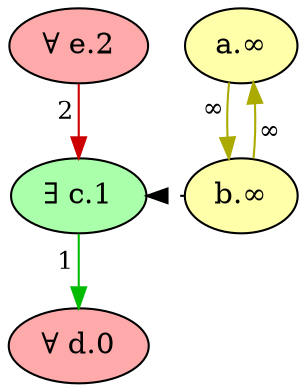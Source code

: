digraph {
    // Node defaults can be set here if needed
    "d" [style="filled" fillcolor="#FFAAAA" label="∀ d.0" fontsize=14]
    "c" [style="filled" fillcolor="#AAFFAA" label="∃ c.1" fontsize=14]
    "e" [style="filled" fillcolor="#FFAAAA" label="∀ e.2" fontsize=14]
    "a" [style="filled" fillcolor="#FFFFAA" label="a.∞" fontsize=14]
    "b" [style="filled" fillcolor="#FFFFAA" label="b.∞" fontsize=14]
    edge[labeldistance=1.5 fontsize=12]
    "a" -> "b" [color="#AAAA00" style="solid" dir="forward" taillabel="∞" ]
    "b" -> "a" [color="#AAAA00" style="solid" dir="forward" taillabel="∞" ]
    "b" -> "c" [color="black" style="dotted" dir="forward" taillabel="" constraint=false]
    "c" -> "d" [color="#00BB00" style="solid" dir="forward" taillabel="1" ]
    "e" -> "c" [color="#CC0000" style="solid" dir="forward" taillabel="2" ]
    {rank = max d}
    {rank = min e}
}